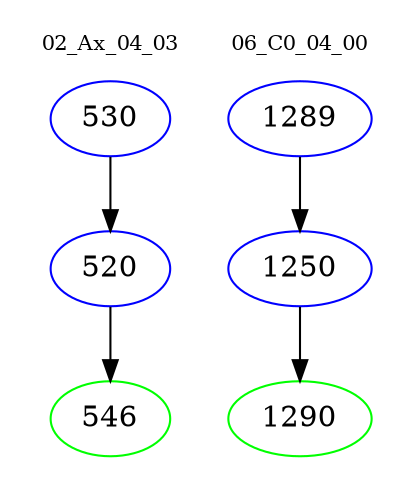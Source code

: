 digraph{
subgraph cluster_0 {
color = white
label = "02_Ax_04_03";
fontsize=10;
T0_530 [label="530", color="blue"]
T0_530 -> T0_520 [color="black"]
T0_520 [label="520", color="blue"]
T0_520 -> T0_546 [color="black"]
T0_546 [label="546", color="green"]
}
subgraph cluster_1 {
color = white
label = "06_C0_04_00";
fontsize=10;
T1_1289 [label="1289", color="blue"]
T1_1289 -> T1_1250 [color="black"]
T1_1250 [label="1250", color="blue"]
T1_1250 -> T1_1290 [color="black"]
T1_1290 [label="1290", color="green"]
}
}
